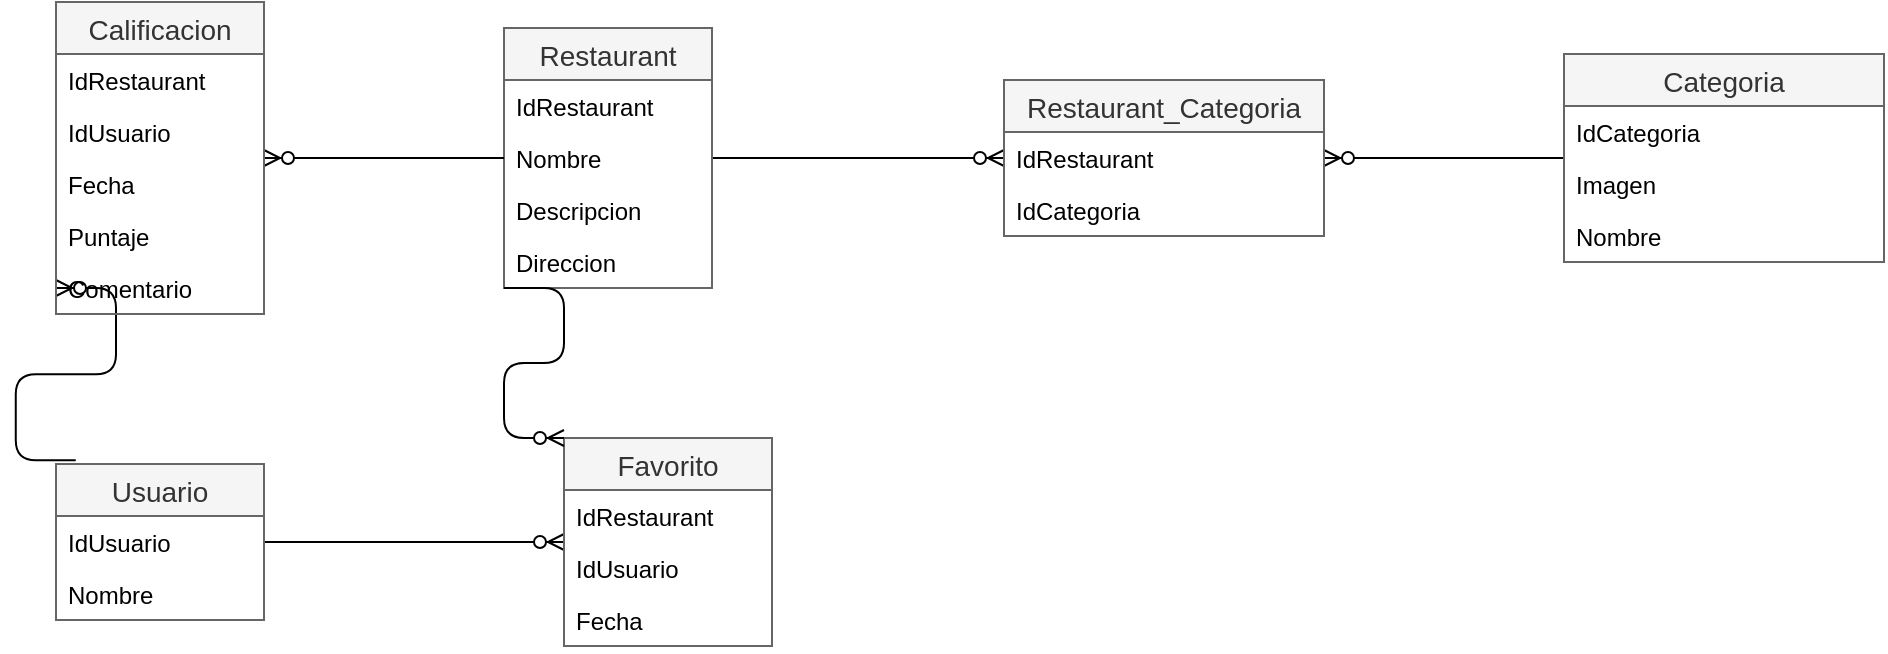 <mxfile version="13.2.6" type="device"><diagram id="a69Qpbgqd7NcAZVlj4JT" name="Page-1"><mxGraphModel dx="1848" dy="511" grid="1" gridSize="10" guides="1" tooltips="1" connect="1" arrows="1" fold="1" page="1" pageScale="1" pageWidth="827" pageHeight="1169" math="0" shadow="0"><root><mxCell id="0"/><mxCell id="1" parent="0"/><mxCell id="jTa7OEd3eKfDNoc9-Dc--39" value="" style="edgeStyle=entityRelationEdgeStyle;fontSize=12;html=1;endArrow=ERzeroToMany;endFill=1;" edge="1" parent="1" source="jTa7OEd3eKfDNoc9-Dc--33" target="jTa7OEd3eKfDNoc9-Dc--29"><mxGeometry width="100" height="100" relative="1" as="geometry"><mxPoint x="560" y="280" as="sourcePoint"/><mxPoint x="660" y="180" as="targetPoint"/></mxGeometry></mxCell><mxCell id="jTa7OEd3eKfDNoc9-Dc--40" value="" style="edgeStyle=entityRelationEdgeStyle;fontSize=12;html=1;endArrow=ERzeroToMany;endFill=1;" edge="1" parent="1" source="jTa7OEd3eKfDNoc9-Dc--25" target="jTa7OEd3eKfDNoc9-Dc--29"><mxGeometry width="100" height="100" relative="1" as="geometry"><mxPoint x="270" y="320" as="sourcePoint"/><mxPoint x="370" y="220" as="targetPoint"/></mxGeometry></mxCell><mxCell id="jTa7OEd3eKfDNoc9-Dc--33" value="Categoria" style="swimlane;fontStyle=0;childLayout=stackLayout;horizontal=1;startSize=26;horizontalStack=0;resizeParent=1;resizeParentMax=0;resizeLast=0;collapsible=1;marginBottom=0;align=center;fontSize=14;fillColor=#f5f5f5;strokeColor=#666666;fontColor=#333333;" vertex="1" parent="1"><mxGeometry x="650" y="35" width="160" height="104" as="geometry"/></mxCell><mxCell id="jTa7OEd3eKfDNoc9-Dc--36" value="IdCategoria" style="text;strokeColor=none;fillColor=none;spacingLeft=4;spacingRight=4;overflow=hidden;rotatable=0;points=[[0,0.5],[1,0.5]];portConstraint=eastwest;fontSize=12;" vertex="1" parent="jTa7OEd3eKfDNoc9-Dc--33"><mxGeometry y="26" width="160" height="26" as="geometry"/></mxCell><mxCell id="jTa7OEd3eKfDNoc9-Dc--34" value="Imagen" style="text;strokeColor=none;fillColor=none;spacingLeft=4;spacingRight=4;overflow=hidden;rotatable=0;points=[[0,0.5],[1,0.5]];portConstraint=eastwest;fontSize=12;" vertex="1" parent="jTa7OEd3eKfDNoc9-Dc--33"><mxGeometry y="52" width="160" height="26" as="geometry"/></mxCell><mxCell id="jTa7OEd3eKfDNoc9-Dc--35" value="Nombre" style="text;strokeColor=none;fillColor=none;spacingLeft=4;spacingRight=4;overflow=hidden;rotatable=0;points=[[0,0.5],[1,0.5]];portConstraint=eastwest;fontSize=12;" vertex="1" parent="jTa7OEd3eKfDNoc9-Dc--33"><mxGeometry y="78" width="160" height="26" as="geometry"/></mxCell><mxCell id="jTa7OEd3eKfDNoc9-Dc--58" value="" style="edgeStyle=entityRelationEdgeStyle;fontSize=12;html=1;endArrow=ERzeroToMany;endFill=1;" edge="1" parent="1" source="jTa7OEd3eKfDNoc9-Dc--48" target="jTa7OEd3eKfDNoc9-Dc--53"><mxGeometry width="100" height="100" relative="1" as="geometry"><mxPoint x="250" y="430" as="sourcePoint"/><mxPoint x="286" y="283" as="targetPoint"/></mxGeometry></mxCell><mxCell id="jTa7OEd3eKfDNoc9-Dc--25" value="Restaurant" style="swimlane;fontStyle=0;childLayout=stackLayout;horizontal=1;startSize=26;horizontalStack=0;resizeParent=1;resizeParentMax=0;resizeLast=0;collapsible=1;marginBottom=0;align=center;fontSize=14;direction=east;fillColor=#f5f5f5;strokeColor=#666666;fontColor=#333333;" vertex="1" parent="1"><mxGeometry x="120" y="22" width="104" height="130" as="geometry"><mxRectangle x="70" y="50" width="100" height="26" as="alternateBounds"/></mxGeometry></mxCell><mxCell id="jTa7OEd3eKfDNoc9-Dc--42" value="IdRestaurant" style="text;strokeColor=none;fillColor=none;spacingLeft=4;spacingRight=4;overflow=hidden;rotatable=0;points=[[0,0.5],[1,0.5]];portConstraint=eastwest;fontSize=12;" vertex="1" parent="jTa7OEd3eKfDNoc9-Dc--25"><mxGeometry y="26" width="104" height="26" as="geometry"/></mxCell><mxCell id="jTa7OEd3eKfDNoc9-Dc--26" value="Nombre" style="text;strokeColor=none;fillColor=none;spacingLeft=4;spacingRight=4;overflow=hidden;rotatable=0;points=[[0,0.5],[1,0.5]];portConstraint=eastwest;fontSize=12;" vertex="1" parent="jTa7OEd3eKfDNoc9-Dc--25"><mxGeometry y="52" width="104" height="26" as="geometry"/></mxCell><mxCell id="jTa7OEd3eKfDNoc9-Dc--27" value="Descripcion" style="text;strokeColor=none;fillColor=none;spacingLeft=4;spacingRight=4;overflow=hidden;rotatable=0;points=[[0,0.5],[1,0.5]];portConstraint=eastwest;fontSize=12;" vertex="1" parent="jTa7OEd3eKfDNoc9-Dc--25"><mxGeometry y="78" width="104" height="26" as="geometry"/></mxCell><mxCell id="jTa7OEd3eKfDNoc9-Dc--28" value="Direccion" style="text;strokeColor=none;fillColor=none;spacingLeft=4;spacingRight=4;overflow=hidden;rotatable=0;points=[[0,0.5],[1,0.5]];portConstraint=eastwest;fontSize=12;" vertex="1" parent="jTa7OEd3eKfDNoc9-Dc--25"><mxGeometry y="104" width="104" height="26" as="geometry"/></mxCell><mxCell id="jTa7OEd3eKfDNoc9-Dc--62" value="" style="edgeStyle=entityRelationEdgeStyle;fontSize=12;html=1;endArrow=ERzeroToMany;endFill=1;" edge="1" parent="1" source="jTa7OEd3eKfDNoc9-Dc--25" target="jTa7OEd3eKfDNoc9-Dc--43"><mxGeometry width="100" height="100" relative="1" as="geometry"><mxPoint x="-90" y="170" as="sourcePoint"/><mxPoint x="10" y="70" as="targetPoint"/></mxGeometry></mxCell><mxCell id="jTa7OEd3eKfDNoc9-Dc--53" value="Favorito" style="swimlane;fontStyle=0;childLayout=stackLayout;horizontal=1;startSize=26;horizontalStack=0;resizeParent=1;resizeParentMax=0;resizeLast=0;collapsible=1;marginBottom=0;align=center;fontSize=14;direction=east;fillColor=#f5f5f5;strokeColor=#666666;fontColor=#333333;" vertex="1" parent="1"><mxGeometry x="150" y="227" width="104" height="104" as="geometry"><mxRectangle x="70" y="50" width="100" height="26" as="alternateBounds"/></mxGeometry></mxCell><mxCell id="jTa7OEd3eKfDNoc9-Dc--54" value="IdRestaurant" style="text;strokeColor=none;fillColor=none;spacingLeft=4;spacingRight=4;overflow=hidden;rotatable=0;points=[[0,0.5],[1,0.5]];portConstraint=eastwest;fontSize=12;" vertex="1" parent="jTa7OEd3eKfDNoc9-Dc--53"><mxGeometry y="26" width="104" height="26" as="geometry"/></mxCell><mxCell id="jTa7OEd3eKfDNoc9-Dc--55" value="IdUsuario" style="text;strokeColor=none;fillColor=none;spacingLeft=4;spacingRight=4;overflow=hidden;rotatable=0;points=[[0,0.5],[1,0.5]];portConstraint=eastwest;fontSize=12;" vertex="1" parent="jTa7OEd3eKfDNoc9-Dc--53"><mxGeometry y="52" width="104" height="26" as="geometry"/></mxCell><mxCell id="jTa7OEd3eKfDNoc9-Dc--57" value="Fecha" style="text;strokeColor=none;fillColor=none;spacingLeft=4;spacingRight=4;overflow=hidden;rotatable=0;points=[[0,0.5],[1,0.5]];portConstraint=eastwest;fontSize=12;" vertex="1" parent="jTa7OEd3eKfDNoc9-Dc--53"><mxGeometry y="78" width="104" height="26" as="geometry"/></mxCell><mxCell id="jTa7OEd3eKfDNoc9-Dc--48" value="Usuario" style="swimlane;fontStyle=0;childLayout=stackLayout;horizontal=1;startSize=26;horizontalStack=0;resizeParent=1;resizeParentMax=0;resizeLast=0;collapsible=1;marginBottom=0;align=center;fontSize=14;direction=east;fillColor=#f5f5f5;strokeColor=#666666;fontColor=#333333;" vertex="1" parent="1"><mxGeometry x="-104" y="240" width="104" height="78" as="geometry"><mxRectangle x="70" y="50" width="100" height="26" as="alternateBounds"/></mxGeometry></mxCell><mxCell id="jTa7OEd3eKfDNoc9-Dc--49" value="IdUsuario" style="text;strokeColor=none;fillColor=none;spacingLeft=4;spacingRight=4;overflow=hidden;rotatable=0;points=[[0,0.5],[1,0.5]];portConstraint=eastwest;fontSize=12;" vertex="1" parent="jTa7OEd3eKfDNoc9-Dc--48"><mxGeometry y="26" width="104" height="26" as="geometry"/></mxCell><mxCell id="jTa7OEd3eKfDNoc9-Dc--50" value="Nombre" style="text;strokeColor=none;fillColor=none;spacingLeft=4;spacingRight=4;overflow=hidden;rotatable=0;points=[[0,0.5],[1,0.5]];portConstraint=eastwest;fontSize=12;" vertex="1" parent="jTa7OEd3eKfDNoc9-Dc--48"><mxGeometry y="52" width="104" height="26" as="geometry"/></mxCell><mxCell id="jTa7OEd3eKfDNoc9-Dc--64" value="" style="edgeStyle=entityRelationEdgeStyle;fontSize=12;html=1;endArrow=ERzeroToMany;endFill=1;exitX=0;exitY=1;exitDx=0;exitDy=0;entryX=0;entryY=0;entryDx=0;entryDy=0;" edge="1" parent="1" source="jTa7OEd3eKfDNoc9-Dc--25" target="jTa7OEd3eKfDNoc9-Dc--53"><mxGeometry width="100" height="100" relative="1" as="geometry"><mxPoint x="-300" y="400" as="sourcePoint"/><mxPoint x="-200" y="300" as="targetPoint"/></mxGeometry></mxCell><mxCell id="jTa7OEd3eKfDNoc9-Dc--65" value="" style="edgeStyle=entityRelationEdgeStyle;fontSize=12;html=1;endArrow=ERzeroToMany;endFill=1;exitX=0.095;exitY=-0.024;exitDx=0;exitDy=0;exitPerimeter=0;entryX=0;entryY=0.5;entryDx=0;entryDy=0;" edge="1" parent="1" source="jTa7OEd3eKfDNoc9-Dc--48" target="jTa7OEd3eKfDNoc9-Dc--47"><mxGeometry width="100" height="100" relative="1" as="geometry"><mxPoint x="-190" y="420" as="sourcePoint"/><mxPoint x="-10" y="440" as="targetPoint"/></mxGeometry></mxCell><mxCell id="jTa7OEd3eKfDNoc9-Dc--43" value="Calificacion" style="swimlane;fontStyle=0;childLayout=stackLayout;horizontal=1;startSize=26;horizontalStack=0;resizeParent=1;resizeParentMax=0;resizeLast=0;collapsible=1;marginBottom=0;align=center;fontSize=14;direction=east;fillColor=#f5f5f5;strokeColor=#666666;fontColor=#333333;" vertex="1" parent="1"><mxGeometry x="-104" y="9" width="104" height="156" as="geometry"><mxRectangle x="70" y="50" width="100" height="26" as="alternateBounds"/></mxGeometry></mxCell><mxCell id="jTa7OEd3eKfDNoc9-Dc--44" value="IdRestaurant" style="text;strokeColor=none;fillColor=none;spacingLeft=4;spacingRight=4;overflow=hidden;rotatable=0;points=[[0,0.5],[1,0.5]];portConstraint=eastwest;fontSize=12;" vertex="1" parent="jTa7OEd3eKfDNoc9-Dc--43"><mxGeometry y="26" width="104" height="26" as="geometry"/></mxCell><mxCell id="jTa7OEd3eKfDNoc9-Dc--66" value="IdUsuario" style="text;strokeColor=none;fillColor=none;spacingLeft=4;spacingRight=4;overflow=hidden;rotatable=0;points=[[0,0.5],[1,0.5]];portConstraint=eastwest;fontSize=12;" vertex="1" parent="jTa7OEd3eKfDNoc9-Dc--43"><mxGeometry y="52" width="104" height="26" as="geometry"/></mxCell><mxCell id="jTa7OEd3eKfDNoc9-Dc--45" value="Fecha" style="text;strokeColor=none;fillColor=none;spacingLeft=4;spacingRight=4;overflow=hidden;rotatable=0;points=[[0,0.5],[1,0.5]];portConstraint=eastwest;fontSize=12;" vertex="1" parent="jTa7OEd3eKfDNoc9-Dc--43"><mxGeometry y="78" width="104" height="26" as="geometry"/></mxCell><mxCell id="jTa7OEd3eKfDNoc9-Dc--46" value="Puntaje" style="text;strokeColor=none;fillColor=none;spacingLeft=4;spacingRight=4;overflow=hidden;rotatable=0;points=[[0,0.5],[1,0.5]];portConstraint=eastwest;fontSize=12;" vertex="1" parent="jTa7OEd3eKfDNoc9-Dc--43"><mxGeometry y="104" width="104" height="26" as="geometry"/></mxCell><mxCell id="jTa7OEd3eKfDNoc9-Dc--47" value="Comentario" style="text;strokeColor=none;fillColor=none;spacingLeft=4;spacingRight=4;overflow=hidden;rotatable=0;points=[[0,0.5],[1,0.5]];portConstraint=eastwest;fontSize=12;" vertex="1" parent="jTa7OEd3eKfDNoc9-Dc--43"><mxGeometry y="130" width="104" height="26" as="geometry"/></mxCell><mxCell id="jTa7OEd3eKfDNoc9-Dc--29" value="Restaurant_Categoria" style="swimlane;fontStyle=0;childLayout=stackLayout;horizontal=1;startSize=26;horizontalStack=0;resizeParent=1;resizeParentMax=0;resizeLast=0;collapsible=1;marginBottom=0;align=center;fontSize=14;fillColor=#f5f5f5;strokeColor=#666666;fontColor=#333333;" vertex="1" parent="1"><mxGeometry x="370" y="48" width="160" height="78" as="geometry"/></mxCell><mxCell id="jTa7OEd3eKfDNoc9-Dc--30" value="IdRestaurant" style="text;strokeColor=none;fillColor=none;spacingLeft=4;spacingRight=4;overflow=hidden;rotatable=0;points=[[0,0.5],[1,0.5]];portConstraint=eastwest;fontSize=12;" vertex="1" parent="jTa7OEd3eKfDNoc9-Dc--29"><mxGeometry y="26" width="160" height="26" as="geometry"/></mxCell><mxCell id="jTa7OEd3eKfDNoc9-Dc--31" value="IdCategoria" style="text;strokeColor=none;fillColor=none;spacingLeft=4;spacingRight=4;overflow=hidden;rotatable=0;points=[[0,0.5],[1,0.5]];portConstraint=eastwest;fontSize=12;" vertex="1" parent="jTa7OEd3eKfDNoc9-Dc--29"><mxGeometry y="52" width="160" height="26" as="geometry"/></mxCell></root></mxGraphModel></diagram></mxfile>
